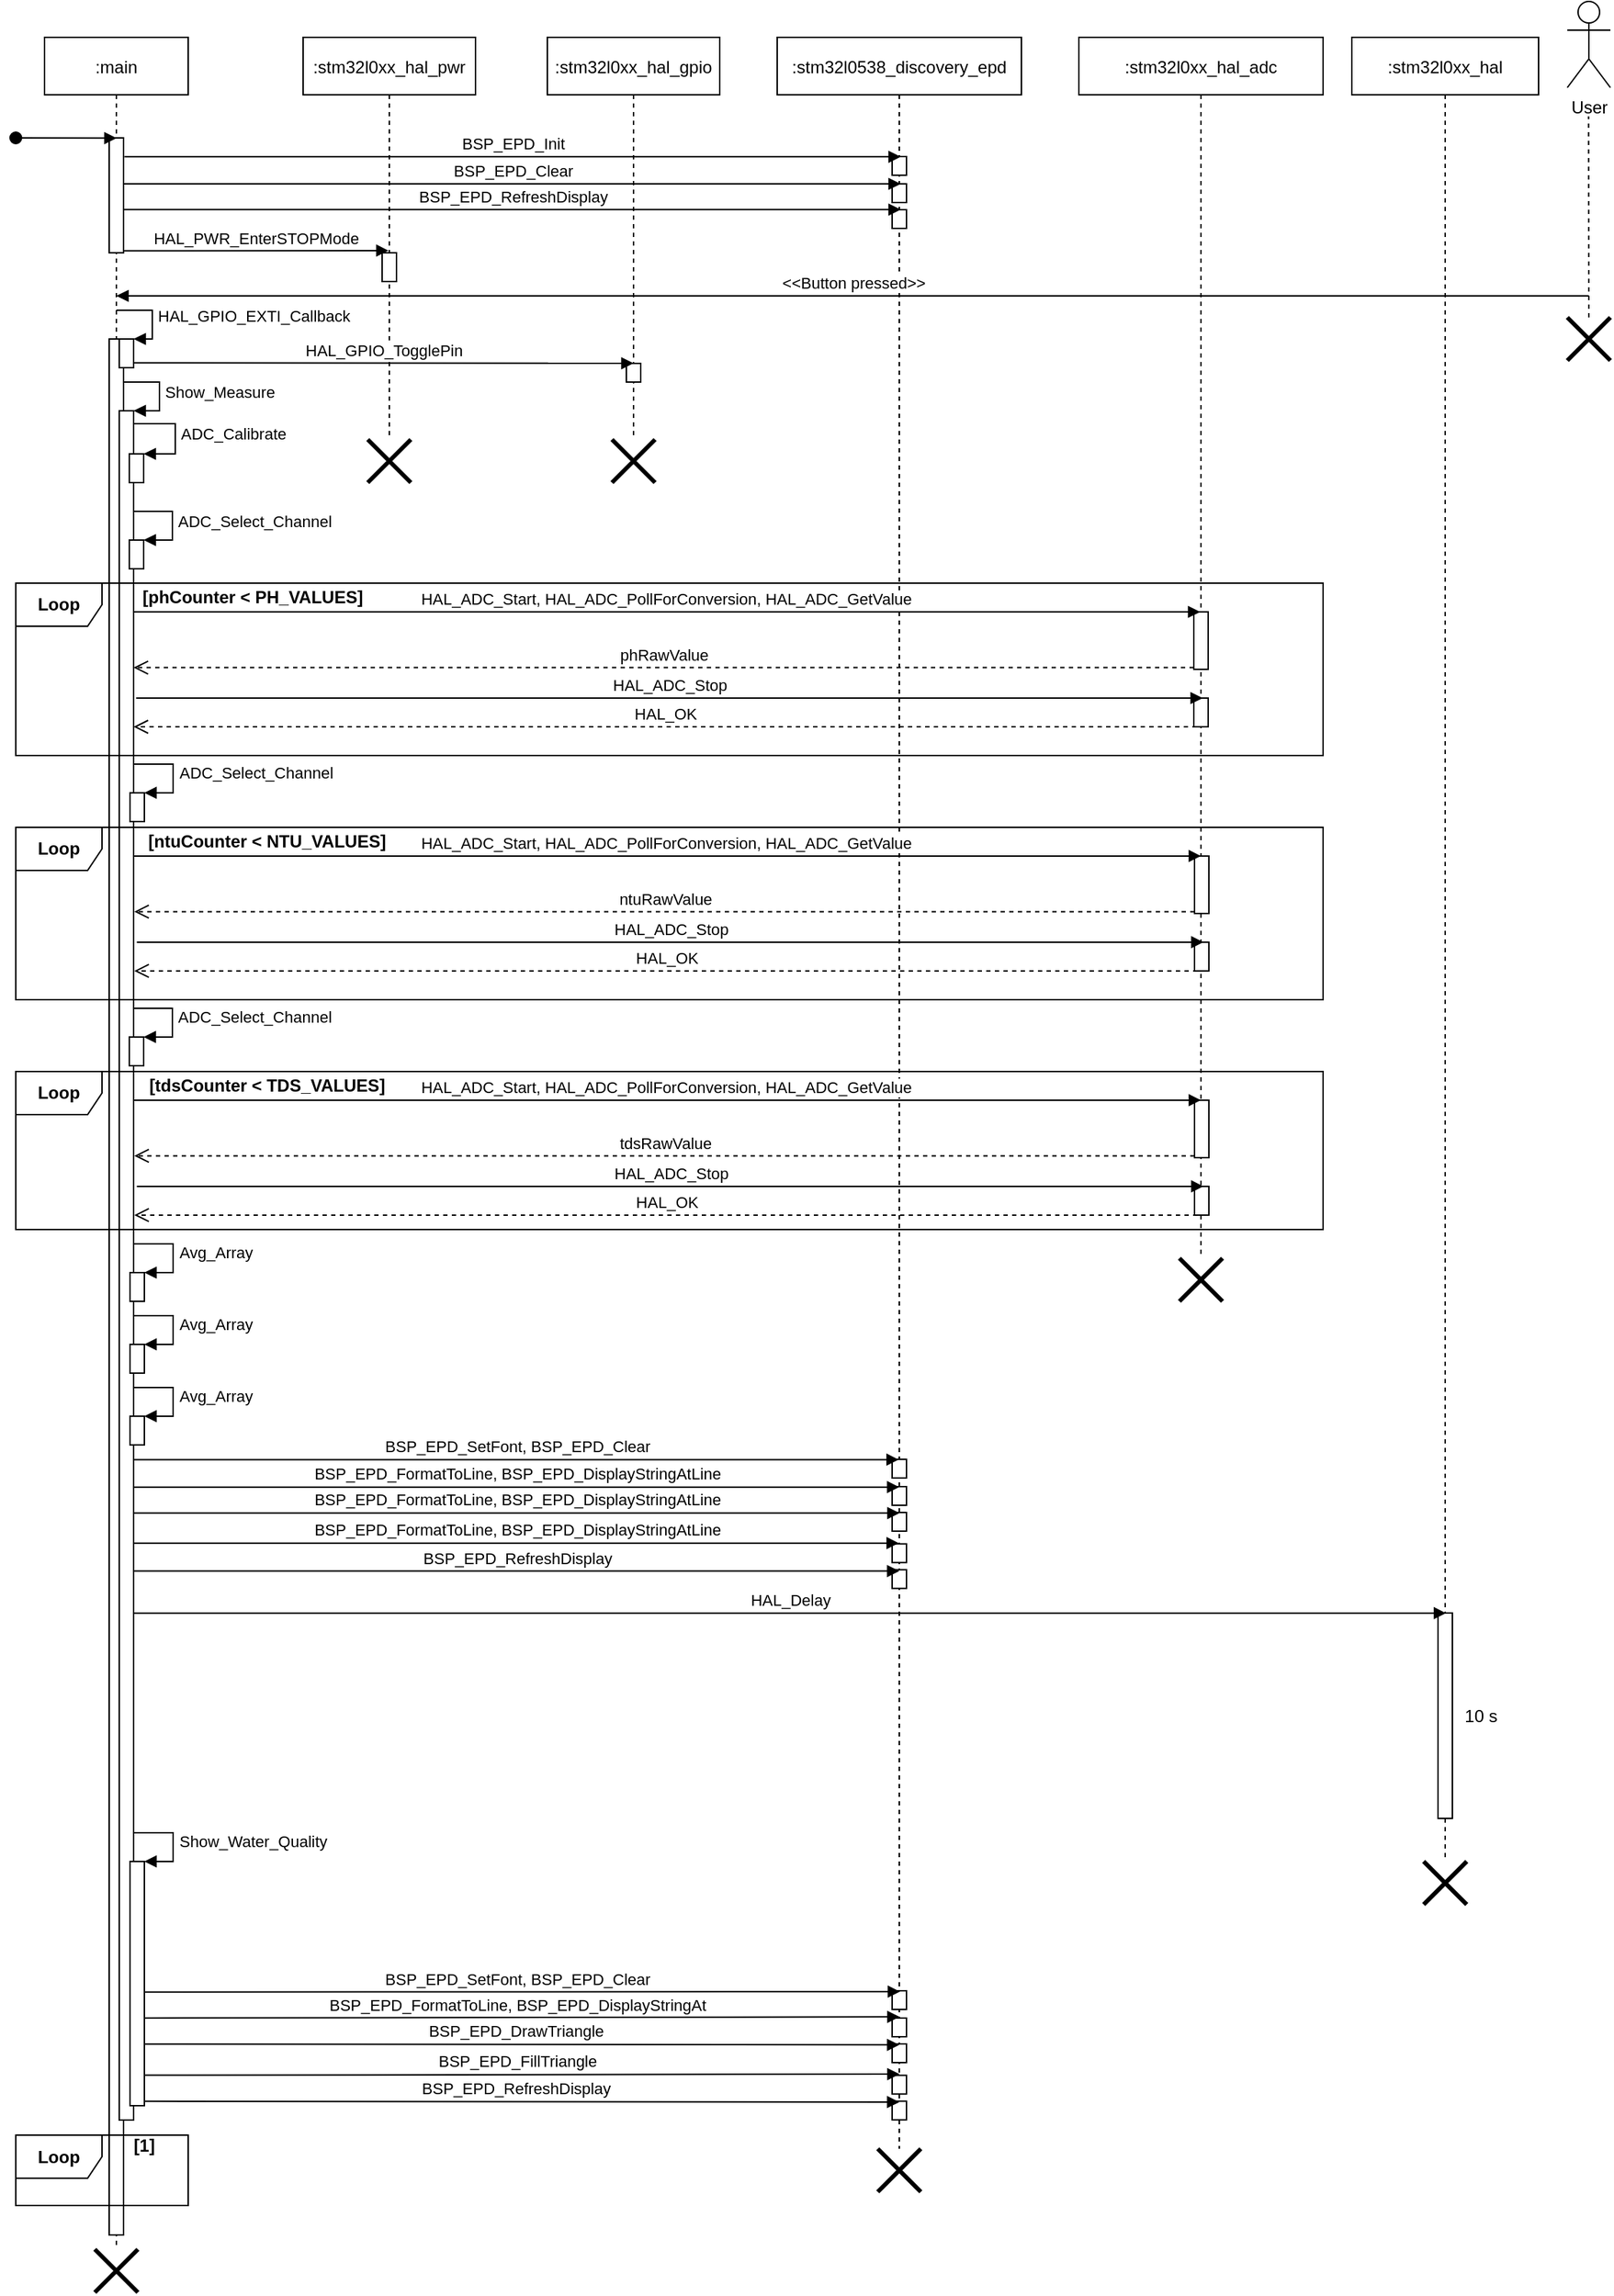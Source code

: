 <mxfile version="13.7.9" type="device"><diagram id="kgpKYQtTHZ0yAKxKKP6v" name="Page-1"><mxGraphModel dx="2062" dy="1182" grid="1" gridSize="10" guides="1" tooltips="1" connect="1" arrows="1" fold="1" page="1" pageScale="1" pageWidth="1169" pageHeight="1654" math="0" shadow="0"><root><mxCell id="0"/><mxCell id="1" parent="0"/><mxCell id="3nuBFxr9cyL0pnOWT2aG-1" value=":main" style="shape=umlLifeline;perimeter=lifelinePerimeter;container=1;collapsible=0;recursiveResize=0;rounded=0;shadow=0;strokeWidth=1;" parent="1" vertex="1"><mxGeometry x="60" y="80" width="100" height="1540" as="geometry"/></mxCell><mxCell id="3nuBFxr9cyL0pnOWT2aG-2" value="" style="points=[];perimeter=orthogonalPerimeter;rounded=0;shadow=0;strokeWidth=1;" parent="3nuBFxr9cyL0pnOWT2aG-1" vertex="1"><mxGeometry x="45" y="70" width="10" height="80" as="geometry"/></mxCell><mxCell id="3nuBFxr9cyL0pnOWT2aG-3" value="" style="verticalAlign=bottom;startArrow=oval;endArrow=block;startSize=8;shadow=0;strokeWidth=1;entryX=0.516;entryY=0.002;entryDx=0;entryDy=0;entryPerimeter=0;" parent="3nuBFxr9cyL0pnOWT2aG-1" target="3nuBFxr9cyL0pnOWT2aG-2" edge="1"><mxGeometry relative="1" as="geometry"><mxPoint x="-20" y="70" as="sourcePoint"/></mxGeometry></mxCell><mxCell id="vB0vEpCuk9XK2ulNhcIg-9" value="HAL_GPIO_EXTI_Callback" style="edgeStyle=orthogonalEdgeStyle;html=1;align=left;spacingLeft=2;endArrow=block;rounded=0;entryX=1;entryY=0;" edge="1" target="vB0vEpCuk9XK2ulNhcIg-8" parent="3nuBFxr9cyL0pnOWT2aG-1"><mxGeometry relative="1" as="geometry"><mxPoint x="50" y="190" as="sourcePoint"/><Array as="points"><mxPoint x="75" y="190"/></Array></mxGeometry></mxCell><mxCell id="vB0vEpCuk9XK2ulNhcIg-13" value="" style="points=[];perimeter=orthogonalPerimeter;rounded=0;shadow=0;strokeWidth=1;" vertex="1" parent="3nuBFxr9cyL0pnOWT2aG-1"><mxGeometry x="45" y="210" width="10" height="1320" as="geometry"/></mxCell><mxCell id="vB0vEpCuk9XK2ulNhcIg-8" value="" style="html=1;points=[];perimeter=orthogonalPerimeter;" vertex="1" parent="3nuBFxr9cyL0pnOWT2aG-1"><mxGeometry x="52" y="210" width="10" height="20" as="geometry"/></mxCell><mxCell id="vB0vEpCuk9XK2ulNhcIg-25" value="" style="html=1;points=[];perimeter=orthogonalPerimeter;" vertex="1" parent="3nuBFxr9cyL0pnOWT2aG-1"><mxGeometry x="52" y="260" width="10" height="1190" as="geometry"/></mxCell><mxCell id="vB0vEpCuk9XK2ulNhcIg-26" value="Show_Measure" style="edgeStyle=orthogonalEdgeStyle;html=1;align=left;spacingLeft=2;endArrow=block;rounded=0;entryX=1;entryY=0;" edge="1" parent="3nuBFxr9cyL0pnOWT2aG-1"><mxGeometry relative="1" as="geometry"><mxPoint x="55" y="240" as="sourcePoint"/><Array as="points"><mxPoint x="80" y="240"/></Array><mxPoint x="62" y="260" as="targetPoint"/></mxGeometry></mxCell><mxCell id="vB0vEpCuk9XK2ulNhcIg-27" value="" style="html=1;points=[];perimeter=orthogonalPerimeter;" vertex="1" parent="3nuBFxr9cyL0pnOWT2aG-1"><mxGeometry x="59" y="290" width="10" height="20" as="geometry"/></mxCell><mxCell id="vB0vEpCuk9XK2ulNhcIg-28" value="ADC_Calibrate" style="edgeStyle=orthogonalEdgeStyle;html=1;align=left;spacingLeft=2;endArrow=block;rounded=0;entryX=1;entryY=0;" edge="1" parent="3nuBFxr9cyL0pnOWT2aG-1" source="vB0vEpCuk9XK2ulNhcIg-25"><mxGeometry relative="1" as="geometry"><mxPoint x="66" y="270" as="sourcePoint"/><Array as="points"><mxPoint x="91" y="269"/><mxPoint x="91" y="290"/></Array><mxPoint x="69" y="290" as="targetPoint"/></mxGeometry></mxCell><mxCell id="vB0vEpCuk9XK2ulNhcIg-29" value="" style="html=1;points=[];perimeter=orthogonalPerimeter;" vertex="1" parent="3nuBFxr9cyL0pnOWT2aG-1"><mxGeometry x="59" y="350" width="10" height="20" as="geometry"/></mxCell><mxCell id="vB0vEpCuk9XK2ulNhcIg-30" value="ADC_Select_Channel" style="edgeStyle=orthogonalEdgeStyle;html=1;align=left;spacingLeft=2;endArrow=block;rounded=0;entryX=1;entryY=0;" edge="1" target="vB0vEpCuk9XK2ulNhcIg-29" parent="3nuBFxr9cyL0pnOWT2aG-1"><mxGeometry relative="1" as="geometry"><mxPoint x="62" y="330" as="sourcePoint"/><Array as="points"><mxPoint x="89" y="330"/><mxPoint x="89" y="350"/></Array></mxGeometry></mxCell><mxCell id="vB0vEpCuk9XK2ulNhcIg-56" value="" style="html=1;points=[];perimeter=orthogonalPerimeter;" vertex="1" parent="3nuBFxr9cyL0pnOWT2aG-1"><mxGeometry x="59" y="695.97" width="10" height="20" as="geometry"/></mxCell><mxCell id="vB0vEpCuk9XK2ulNhcIg-57" value="ADC_Select_Channel" style="edgeStyle=orthogonalEdgeStyle;html=1;align=left;spacingLeft=2;endArrow=block;rounded=0;entryX=1;entryY=0;" edge="1" parent="3nuBFxr9cyL0pnOWT2aG-1" target="vB0vEpCuk9XK2ulNhcIg-56"><mxGeometry relative="1" as="geometry"><mxPoint x="62" y="675.999" as="sourcePoint"/><Array as="points"><mxPoint x="89" y="675.97"/><mxPoint x="89" y="695.97"/></Array></mxGeometry></mxCell><mxCell id="3nuBFxr9cyL0pnOWT2aG-5" value=":stm32l0xx_hal_pwr" style="shape=umlLifeline;perimeter=lifelinePerimeter;container=1;collapsible=0;recursiveResize=0;rounded=0;shadow=0;strokeWidth=1;" parent="1" vertex="1"><mxGeometry x="240" y="80" width="120" height="280" as="geometry"/></mxCell><mxCell id="vB0vEpCuk9XK2ulNhcIg-4" value="" style="points=[];perimeter=orthogonalPerimeter;rounded=0;shadow=0;strokeWidth=1;" vertex="1" parent="3nuBFxr9cyL0pnOWT2aG-5"><mxGeometry x="55" y="150" width="10" height="20" as="geometry"/></mxCell><mxCell id="vB0vEpCuk9XK2ulNhcIg-1" value="User" style="shape=umlActor;verticalLabelPosition=bottom;verticalAlign=top;html=1;outlineConnect=0;" vertex="1" parent="1"><mxGeometry x="1120" y="55" width="30" height="60" as="geometry"/></mxCell><mxCell id="vB0vEpCuk9XK2ulNhcIg-3" value="HAL_PWR_EnterSTOPMode" style="html=1;verticalAlign=bottom;endArrow=block;entryX=0.443;entryY=-0.076;entryDx=0;entryDy=0;entryPerimeter=0;exitX=0.919;exitY=0.971;exitDx=0;exitDy=0;exitPerimeter=0;" edge="1" parent="1" target="vB0vEpCuk9XK2ulNhcIg-4"><mxGeometry width="80" relative="1" as="geometry"><mxPoint x="115.19" y="228.68" as="sourcePoint"/><mxPoint x="296.62" y="230.13" as="targetPoint"/></mxGeometry></mxCell><mxCell id="vB0vEpCuk9XK2ulNhcIg-5" value="" style="endArrow=none;dashed=1;html=1;" edge="1" parent="1" source="vB0vEpCuk9XK2ulNhcIg-114"><mxGeometry width="50" height="50" relative="1" as="geometry"><mxPoint x="1135" y="290" as="sourcePoint"/><mxPoint x="1134.8" y="135" as="targetPoint"/></mxGeometry></mxCell><mxCell id="vB0vEpCuk9XK2ulNhcIg-10" value=":stm32l0xx_hal_gpio" style="shape=umlLifeline;perimeter=lifelinePerimeter;container=1;collapsible=0;recursiveResize=0;rounded=0;shadow=0;strokeWidth=1;" vertex="1" parent="1"><mxGeometry x="410" y="80" width="120" height="280" as="geometry"/></mxCell><mxCell id="vB0vEpCuk9XK2ulNhcIg-11" value="" style="points=[];perimeter=orthogonalPerimeter;rounded=0;shadow=0;strokeWidth=1;" vertex="1" parent="vB0vEpCuk9XK2ulNhcIg-10"><mxGeometry x="55" y="227" width="10" height="13" as="geometry"/></mxCell><mxCell id="vB0vEpCuk9XK2ulNhcIg-12" value="HAL_GPIO_TogglePin" style="html=1;verticalAlign=bottom;endArrow=block;exitX=0.956;exitY=0.83;exitDx=0;exitDy=0;exitPerimeter=0;entryX=0.5;entryY=-0.005;entryDx=0;entryDy=0;entryPerimeter=0;" edge="1" parent="1" source="vB0vEpCuk9XK2ulNhcIg-8" target="vB0vEpCuk9XK2ulNhcIg-11"><mxGeometry width="80" relative="1" as="geometry"><mxPoint x="120" y="310" as="sourcePoint"/><mxPoint x="303.5" y="310" as="targetPoint"/></mxGeometry></mxCell><mxCell id="vB0vEpCuk9XK2ulNhcIg-15" value=":stm32l0538_discovery_epd" style="shape=umlLifeline;perimeter=lifelinePerimeter;container=1;collapsible=0;recursiveResize=0;rounded=0;shadow=0;strokeWidth=1;" vertex="1" parent="1"><mxGeometry x="570" y="80" width="170" height="1470" as="geometry"/></mxCell><mxCell id="vB0vEpCuk9XK2ulNhcIg-20" value="" style="points=[];perimeter=orthogonalPerimeter;rounded=0;shadow=0;strokeWidth=1;" vertex="1" parent="vB0vEpCuk9XK2ulNhcIg-15"><mxGeometry x="80" y="102" width="10" height="13" as="geometry"/></mxCell><mxCell id="vB0vEpCuk9XK2ulNhcIg-70" value="" style="points=[];perimeter=orthogonalPerimeter;rounded=0;shadow=0;strokeWidth=1;" vertex="1" parent="vB0vEpCuk9XK2ulNhcIg-15"><mxGeometry x="80" y="1009" width="10" height="13" as="geometry"/></mxCell><mxCell id="vB0vEpCuk9XK2ulNhcIg-72" value="" style="points=[];perimeter=orthogonalPerimeter;rounded=0;shadow=0;strokeWidth=1;" vertex="1" parent="vB0vEpCuk9XK2ulNhcIg-15"><mxGeometry x="80" y="990" width="10" height="13" as="geometry"/></mxCell><mxCell id="vB0vEpCuk9XK2ulNhcIg-74" value="" style="points=[];perimeter=orthogonalPerimeter;rounded=0;shadow=0;strokeWidth=1;" vertex="1" parent="vB0vEpCuk9XK2ulNhcIg-15"><mxGeometry x="80" y="1027" width="10" height="13" as="geometry"/></mxCell><mxCell id="vB0vEpCuk9XK2ulNhcIg-76" value="" style="points=[];perimeter=orthogonalPerimeter;rounded=0;shadow=0;strokeWidth=1;" vertex="1" parent="vB0vEpCuk9XK2ulNhcIg-15"><mxGeometry x="80" y="1048.85" width="10" height="13" as="geometry"/></mxCell><mxCell id="vB0vEpCuk9XK2ulNhcIg-77" value="" style="points=[];perimeter=orthogonalPerimeter;rounded=0;shadow=0;strokeWidth=1;" vertex="1" parent="vB0vEpCuk9XK2ulNhcIg-15"><mxGeometry x="80" y="1066.85" width="10" height="13" as="geometry"/></mxCell><mxCell id="vB0vEpCuk9XK2ulNhcIg-97" value="" style="points=[];perimeter=orthogonalPerimeter;rounded=0;shadow=0;strokeWidth=1;" vertex="1" parent="vB0vEpCuk9XK2ulNhcIg-15"><mxGeometry x="80" y="1379" width="10" height="13" as="geometry"/></mxCell><mxCell id="vB0vEpCuk9XK2ulNhcIg-98" value="" style="points=[];perimeter=orthogonalPerimeter;rounded=0;shadow=0;strokeWidth=1;" vertex="1" parent="vB0vEpCuk9XK2ulNhcIg-15"><mxGeometry x="80" y="1360" width="10" height="13" as="geometry"/></mxCell><mxCell id="vB0vEpCuk9XK2ulNhcIg-99" value="" style="points=[];perimeter=orthogonalPerimeter;rounded=0;shadow=0;strokeWidth=1;" vertex="1" parent="vB0vEpCuk9XK2ulNhcIg-15"><mxGeometry x="80" y="1397" width="10" height="13" as="geometry"/></mxCell><mxCell id="vB0vEpCuk9XK2ulNhcIg-100" value="" style="points=[];perimeter=orthogonalPerimeter;rounded=0;shadow=0;strokeWidth=1;" vertex="1" parent="vB0vEpCuk9XK2ulNhcIg-15"><mxGeometry x="80" y="1418.85" width="10" height="13" as="geometry"/></mxCell><mxCell id="vB0vEpCuk9XK2ulNhcIg-101" value="" style="points=[];perimeter=orthogonalPerimeter;rounded=0;shadow=0;strokeWidth=1;" vertex="1" parent="vB0vEpCuk9XK2ulNhcIg-15"><mxGeometry x="80" y="1436.85" width="10" height="13" as="geometry"/></mxCell><mxCell id="vB0vEpCuk9XK2ulNhcIg-102" value="BSP_EPD_FillTriangle" style="html=1;verticalAlign=bottom;endArrow=block;entryX=0.501;entryY=0.517;entryDx=0;entryDy=0;entryPerimeter=0;exitX=1.046;exitY=0.496;exitDx=0;exitDy=0;exitPerimeter=0;" edge="1" parent="vB0vEpCuk9XK2ulNhcIg-15"><mxGeometry width="80" relative="1" as="geometry"><mxPoint x="-447.54" y="1418.81" as="sourcePoint"/><mxPoint x="85.17" y="1418.0" as="targetPoint"/></mxGeometry></mxCell><mxCell id="vB0vEpCuk9XK2ulNhcIg-103" value="BSP_EPD_RefreshDisplay" style="html=1;verticalAlign=bottom;endArrow=block;entryX=0.5;entryY=0.527;entryDx=0;entryDy=0;entryPerimeter=0;exitX=0.966;exitY=0.508;exitDx=0;exitDy=0;exitPerimeter=0;" edge="1" parent="vB0vEpCuk9XK2ulNhcIg-15"><mxGeometry width="80" relative="1" as="geometry"><mxPoint x="-448.34" y="1436.93" as="sourcePoint"/><mxPoint x="85" y="1437.5" as="targetPoint"/></mxGeometry></mxCell><mxCell id="vB0vEpCuk9XK2ulNhcIg-104" value="BSP_EPD_FormatToLine,&amp;nbsp;BSP_EPD_DisplayStringAt" style="html=1;verticalAlign=bottom;endArrow=block;entryX=0.501;entryY=0.517;entryDx=0;entryDy=0;entryPerimeter=0;exitX=1.046;exitY=0.496;exitDx=0;exitDy=0;exitPerimeter=0;" edge="1" parent="vB0vEpCuk9XK2ulNhcIg-15"><mxGeometry width="80" relative="1" as="geometry"><mxPoint x="-447.54" y="1378.96" as="sourcePoint"/><mxPoint x="85.17" y="1378.15" as="targetPoint"/></mxGeometry></mxCell><mxCell id="vB0vEpCuk9XK2ulNhcIg-105" value="BSP_EPD_SetFont,&amp;nbsp;BSP_EPD_Clear" style="html=1;verticalAlign=bottom;endArrow=block;exitX=1.006;exitY=0.484;exitDx=0;exitDy=0;exitPerimeter=0;entryX=0.503;entryY=0.508;entryDx=0;entryDy=0;entryPerimeter=0;" edge="1" parent="vB0vEpCuk9XK2ulNhcIg-15"><mxGeometry width="80" relative="1" as="geometry"><mxPoint x="-447.94" y="1360.84" as="sourcePoint"/><mxPoint x="85.51" y="1360.6" as="targetPoint"/></mxGeometry></mxCell><mxCell id="vB0vEpCuk9XK2ulNhcIg-106" value="BSP_EPD_DrawTriangle" style="html=1;verticalAlign=bottom;endArrow=block;entryX=0.5;entryY=0.527;entryDx=0;entryDy=0;entryPerimeter=0;exitX=0.966;exitY=0.508;exitDx=0;exitDy=0;exitPerimeter=0;" edge="1" parent="vB0vEpCuk9XK2ulNhcIg-15"><mxGeometry width="80" relative="1" as="geometry"><mxPoint x="-448.34" y="1397.08" as="sourcePoint"/><mxPoint x="85" y="1397.65" as="targetPoint"/></mxGeometry></mxCell><mxCell id="vB0vEpCuk9XK2ulNhcIg-18" value="BSP_EPD_Clear" style="html=1;verticalAlign=bottom;endArrow=block;" edge="1" parent="1" source="3nuBFxr9cyL0pnOWT2aG-2"><mxGeometry width="80" relative="1" as="geometry"><mxPoint x="118.62" y="182.27" as="sourcePoint"/><mxPoint x="656" y="182" as="targetPoint"/></mxGeometry></mxCell><mxCell id="vB0vEpCuk9XK2ulNhcIg-19" value="" style="points=[];perimeter=orthogonalPerimeter;rounded=0;shadow=0;strokeWidth=1;" vertex="1" parent="1"><mxGeometry x="650" y="163" width="10" height="13" as="geometry"/></mxCell><mxCell id="vB0vEpCuk9XK2ulNhcIg-17" value="BSP_EPD_Init" style="html=1;verticalAlign=bottom;endArrow=block;exitX=0.967;exitY=0.188;exitDx=0;exitDy=0;exitPerimeter=0;" edge="1" parent="1"><mxGeometry width="80" relative="1" as="geometry"><mxPoint x="115.67" y="163.16" as="sourcePoint"/><mxPoint x="656" y="163.16" as="targetPoint"/></mxGeometry></mxCell><mxCell id="vB0vEpCuk9XK2ulNhcIg-22" value="" style="points=[];perimeter=orthogonalPerimeter;rounded=0;shadow=0;strokeWidth=1;" vertex="1" parent="1"><mxGeometry x="650" y="200" width="10" height="13" as="geometry"/></mxCell><mxCell id="vB0vEpCuk9XK2ulNhcIg-21" value="BSP_EPD_RefreshDisplay" style="html=1;verticalAlign=bottom;endArrow=block;entryX=0.8;entryY=-0.084;entryDx=0;entryDy=0;entryPerimeter=0;" edge="1" parent="1" source="3nuBFxr9cyL0pnOWT2aG-2"><mxGeometry width="80" relative="1" as="geometry"><mxPoint x="120" y="200" as="sourcePoint"/><mxPoint x="656.0" y="199.908" as="targetPoint"/></mxGeometry></mxCell><mxCell id="vB0vEpCuk9XK2ulNhcIg-31" value=":stm32l0xx_hal_adc" style="shape=umlLifeline;perimeter=lifelinePerimeter;container=1;collapsible=0;recursiveResize=0;rounded=0;shadow=0;strokeWidth=1;" vertex="1" parent="1"><mxGeometry x="780" y="80" width="170" height="850" as="geometry"/></mxCell><mxCell id="vB0vEpCuk9XK2ulNhcIg-32" value="" style="points=[];perimeter=orthogonalPerimeter;rounded=0;shadow=0;strokeWidth=1;" vertex="1" parent="vB0vEpCuk9XK2ulNhcIg-31"><mxGeometry x="80" y="400" width="10" height="40" as="geometry"/></mxCell><mxCell id="vB0vEpCuk9XK2ulNhcIg-46" value="" style="points=[];perimeter=orthogonalPerimeter;rounded=0;shadow=0;strokeWidth=1;" vertex="1" parent="vB0vEpCuk9XK2ulNhcIg-31"><mxGeometry x="80" y="460" width="10" height="20" as="geometry"/></mxCell><mxCell id="vB0vEpCuk9XK2ulNhcIg-121" value="" style="group" vertex="1" connectable="0" parent="vB0vEpCuk9XK2ulNhcIg-31"><mxGeometry x="-740" y="380" width="910" height="120" as="geometry"/></mxCell><mxCell id="vB0vEpCuk9XK2ulNhcIg-119" value="&lt;b&gt;Loop&lt;/b&gt;" style="shape=umlFrame;whiteSpace=wrap;html=1;" vertex="1" parent="vB0vEpCuk9XK2ulNhcIg-121"><mxGeometry width="910" height="120" as="geometry"/></mxCell><mxCell id="vB0vEpCuk9XK2ulNhcIg-120" value="&lt;b&gt;[phCounter &amp;lt; PH_VALUES]&lt;/b&gt;" style="text;html=1;strokeColor=none;fillColor=none;align=center;verticalAlign=middle;whiteSpace=wrap;rounded=0;" vertex="1" parent="vB0vEpCuk9XK2ulNhcIg-121"><mxGeometry x="80" width="170" height="20" as="geometry"/></mxCell><mxCell id="vB0vEpCuk9XK2ulNhcIg-34" value="HAL_ADC_Start,&amp;nbsp;HAL_ADC_PollForConversion,&amp;nbsp;HAL_ADC_GetValue&amp;nbsp;" style="html=1;verticalAlign=bottom;endArrow=block;" edge="1" parent="1" target="vB0vEpCuk9XK2ulNhcIg-31"><mxGeometry width="80" relative="1" as="geometry"><mxPoint x="122" y="480" as="sourcePoint"/><mxPoint x="860.5" y="480" as="targetPoint"/></mxGeometry></mxCell><mxCell id="vB0vEpCuk9XK2ulNhcIg-36" value="phRawValue" style="html=1;verticalAlign=bottom;endArrow=open;dashed=1;endSize=8;exitX=-0.2;exitY=0.968;exitDx=0;exitDy=0;exitPerimeter=0;entryX=0.8;entryY=0.436;entryDx=0;entryDy=0;entryPerimeter=0;" edge="1" parent="1"><mxGeometry relative="1" as="geometry"><mxPoint x="860" y="518.72" as="sourcePoint"/><mxPoint x="122" y="518.76" as="targetPoint"/></mxGeometry></mxCell><mxCell id="vB0vEpCuk9XK2ulNhcIg-45" value="HAL_ADC_Stop" style="html=1;verticalAlign=bottom;endArrow=block;" edge="1" parent="1"><mxGeometry width="80" relative="1" as="geometry"><mxPoint x="123.75" y="540" as="sourcePoint"/><mxPoint x="866.25" y="540" as="targetPoint"/></mxGeometry></mxCell><mxCell id="vB0vEpCuk9XK2ulNhcIg-47" value="HAL_OK" style="html=1;verticalAlign=bottom;endArrow=open;dashed=1;endSize=8;" edge="1" parent="1"><mxGeometry relative="1" as="geometry"><mxPoint x="862" y="560" as="sourcePoint"/><mxPoint x="122" y="560" as="targetPoint"/></mxGeometry></mxCell><mxCell id="vB0vEpCuk9XK2ulNhcIg-48" value="" style="html=1;points=[];perimeter=orthogonalPerimeter;" vertex="1" parent="1"><mxGeometry x="119.5" y="605.97" width="10" height="20" as="geometry"/></mxCell><mxCell id="vB0vEpCuk9XK2ulNhcIg-49" value="ADC_Select_Channel" style="edgeStyle=orthogonalEdgeStyle;html=1;align=left;spacingLeft=2;endArrow=block;rounded=0;entryX=1;entryY=0;" edge="1" parent="1" target="vB0vEpCuk9XK2ulNhcIg-48"><mxGeometry relative="1" as="geometry"><mxPoint x="122.5" y="585.999" as="sourcePoint"/><Array as="points"><mxPoint x="149.5" y="585.97"/><mxPoint x="149.5" y="605.97"/></Array></mxGeometry></mxCell><mxCell id="vB0vEpCuk9XK2ulNhcIg-50" value="" style="points=[];perimeter=orthogonalPerimeter;rounded=0;shadow=0;strokeWidth=1;" vertex="1" parent="1"><mxGeometry x="860.5" y="649.97" width="10" height="40" as="geometry"/></mxCell><mxCell id="vB0vEpCuk9XK2ulNhcIg-51" value="" style="points=[];perimeter=orthogonalPerimeter;rounded=0;shadow=0;strokeWidth=1;" vertex="1" parent="1"><mxGeometry x="860.5" y="709.97" width="10" height="20" as="geometry"/></mxCell><mxCell id="vB0vEpCuk9XK2ulNhcIg-52" value="HAL_ADC_Start,&amp;nbsp;HAL_ADC_PollForConversion,&amp;nbsp;HAL_ADC_GetValue&amp;nbsp;" style="html=1;verticalAlign=bottom;endArrow=block;" edge="1" parent="1"><mxGeometry width="80" relative="1" as="geometry"><mxPoint x="122.5" y="649.97" as="sourcePoint"/><mxPoint x="865" y="649.97" as="targetPoint"/></mxGeometry></mxCell><mxCell id="vB0vEpCuk9XK2ulNhcIg-53" value="ntuRawValue" style="html=1;verticalAlign=bottom;endArrow=open;dashed=1;endSize=8;exitX=-0.2;exitY=0.968;exitDx=0;exitDy=0;exitPerimeter=0;entryX=0.8;entryY=0.436;entryDx=0;entryDy=0;entryPerimeter=0;" edge="1" parent="1"><mxGeometry relative="1" as="geometry"><mxPoint x="860.5" y="688.69" as="sourcePoint"/><mxPoint x="122.5" y="688.73" as="targetPoint"/></mxGeometry></mxCell><mxCell id="vB0vEpCuk9XK2ulNhcIg-54" value="HAL_ADC_Stop" style="html=1;verticalAlign=bottom;endArrow=block;" edge="1" parent="1"><mxGeometry width="80" relative="1" as="geometry"><mxPoint x="124.25" y="709.97" as="sourcePoint"/><mxPoint x="866.75" y="709.97" as="targetPoint"/></mxGeometry></mxCell><mxCell id="vB0vEpCuk9XK2ulNhcIg-55" value="HAL_OK" style="html=1;verticalAlign=bottom;endArrow=open;dashed=1;endSize=8;" edge="1" parent="1"><mxGeometry relative="1" as="geometry"><mxPoint x="862.5" y="729.97" as="sourcePoint"/><mxPoint x="122.5" y="729.97" as="targetPoint"/></mxGeometry></mxCell><mxCell id="vB0vEpCuk9XK2ulNhcIg-58" value="" style="points=[];perimeter=orthogonalPerimeter;rounded=0;shadow=0;strokeWidth=1;" vertex="1" parent="1"><mxGeometry x="860.5" y="819.97" width="10" height="40" as="geometry"/></mxCell><mxCell id="vB0vEpCuk9XK2ulNhcIg-59" value="" style="points=[];perimeter=orthogonalPerimeter;rounded=0;shadow=0;strokeWidth=1;" vertex="1" parent="1"><mxGeometry x="860.5" y="879.97" width="10" height="20" as="geometry"/></mxCell><mxCell id="vB0vEpCuk9XK2ulNhcIg-60" value="HAL_ADC_Start,&amp;nbsp;HAL_ADC_PollForConversion,&amp;nbsp;HAL_ADC_GetValue&amp;nbsp;" style="html=1;verticalAlign=bottom;endArrow=block;" edge="1" parent="1"><mxGeometry width="80" relative="1" as="geometry"><mxPoint x="122.5" y="819.97" as="sourcePoint"/><mxPoint x="865" y="819.97" as="targetPoint"/></mxGeometry></mxCell><mxCell id="vB0vEpCuk9XK2ulNhcIg-61" value="tdsRawValue" style="html=1;verticalAlign=bottom;endArrow=open;dashed=1;endSize=8;exitX=-0.2;exitY=0.968;exitDx=0;exitDy=0;exitPerimeter=0;entryX=0.8;entryY=0.436;entryDx=0;entryDy=0;entryPerimeter=0;" edge="1" parent="1"><mxGeometry relative="1" as="geometry"><mxPoint x="860.5" y="858.69" as="sourcePoint"/><mxPoint x="122.5" y="858.73" as="targetPoint"/></mxGeometry></mxCell><mxCell id="vB0vEpCuk9XK2ulNhcIg-62" value="HAL_ADC_Stop" style="html=1;verticalAlign=bottom;endArrow=block;" edge="1" parent="1"><mxGeometry width="80" relative="1" as="geometry"><mxPoint x="124.25" y="879.97" as="sourcePoint"/><mxPoint x="866.75" y="879.97" as="targetPoint"/></mxGeometry></mxCell><mxCell id="vB0vEpCuk9XK2ulNhcIg-63" value="HAL_OK" style="html=1;verticalAlign=bottom;endArrow=open;dashed=1;endSize=8;" edge="1" parent="1"><mxGeometry relative="1" as="geometry"><mxPoint x="862.5" y="899.97" as="sourcePoint"/><mxPoint x="122.5" y="899.97" as="targetPoint"/></mxGeometry></mxCell><mxCell id="vB0vEpCuk9XK2ulNhcIg-64" value="" style="html=1;points=[];perimeter=orthogonalPerimeter;" vertex="1" parent="1"><mxGeometry x="119.5" y="940" width="10" height="20" as="geometry"/></mxCell><mxCell id="vB0vEpCuk9XK2ulNhcIg-65" value="Avg_Array" style="edgeStyle=orthogonalEdgeStyle;html=1;align=left;spacingLeft=2;endArrow=block;rounded=0;entryX=1;entryY=0;" edge="1" parent="1" target="vB0vEpCuk9XK2ulNhcIg-64"><mxGeometry relative="1" as="geometry"><mxPoint x="122.5" y="920.029" as="sourcePoint"/><Array as="points"><mxPoint x="149.5" y="920"/><mxPoint x="149.5" y="940"/></Array></mxGeometry></mxCell><mxCell id="vB0vEpCuk9XK2ulNhcIg-66" value="" style="html=1;points=[];perimeter=orthogonalPerimeter;" vertex="1" parent="1"><mxGeometry x="119.5" y="989.97" width="10" height="20" as="geometry"/></mxCell><mxCell id="vB0vEpCuk9XK2ulNhcIg-67" value="Avg_Array" style="edgeStyle=orthogonalEdgeStyle;html=1;align=left;spacingLeft=2;endArrow=block;rounded=0;entryX=1;entryY=0;" edge="1" parent="1" target="vB0vEpCuk9XK2ulNhcIg-66"><mxGeometry relative="1" as="geometry"><mxPoint x="122.5" y="969.999" as="sourcePoint"/><Array as="points"><mxPoint x="149.5" y="969.97"/><mxPoint x="149.5" y="989.97"/></Array></mxGeometry></mxCell><mxCell id="vB0vEpCuk9XK2ulNhcIg-68" value="" style="html=1;points=[];perimeter=orthogonalPerimeter;" vertex="1" parent="1"><mxGeometry x="119.5" y="1039.97" width="10" height="20" as="geometry"/></mxCell><mxCell id="vB0vEpCuk9XK2ulNhcIg-69" value="Avg_Array" style="edgeStyle=orthogonalEdgeStyle;html=1;align=left;spacingLeft=2;endArrow=block;rounded=0;entryX=1;entryY=0;" edge="1" parent="1" target="vB0vEpCuk9XK2ulNhcIg-68"><mxGeometry relative="1" as="geometry"><mxPoint x="122.5" y="1019.999" as="sourcePoint"/><Array as="points"><mxPoint x="149.5" y="1019.97"/><mxPoint x="149.5" y="1039.97"/></Array></mxGeometry></mxCell><mxCell id="vB0vEpCuk9XK2ulNhcIg-71" value="BSP_EPD_FormatToLine,&amp;nbsp;BSP_EPD_DisplayStringAtLine" style="html=1;verticalAlign=bottom;endArrow=block;entryX=0.6;entryY=0.026;entryDx=0;entryDy=0;entryPerimeter=0;" edge="1" parent="1" source="vB0vEpCuk9XK2ulNhcIg-25"><mxGeometry width="80" relative="1" as="geometry"><mxPoint x="121" y="1089.338" as="sourcePoint"/><mxPoint x="655" y="1089.338" as="targetPoint"/></mxGeometry></mxCell><mxCell id="vB0vEpCuk9XK2ulNhcIg-73" value="BSP_EPD_SetFont,&amp;nbsp;BSP_EPD_Clear" style="html=1;verticalAlign=bottom;endArrow=block;entryX=0.46;entryY=0.015;entryDx=0;entryDy=0;entryPerimeter=0;" edge="1" parent="1" source="vB0vEpCuk9XK2ulNhcIg-25" target="vB0vEpCuk9XK2ulNhcIg-72"><mxGeometry width="80" relative="1" as="geometry"><mxPoint x="130" y="1071" as="sourcePoint"/><mxPoint x="630" y="1071" as="targetPoint"/></mxGeometry></mxCell><mxCell id="vB0vEpCuk9XK2ulNhcIg-75" value="BSP_EPD_FormatToLine,&amp;nbsp;BSP_EPD_DisplayStringAtLine" style="html=1;verticalAlign=bottom;endArrow=block;entryX=0.42;entryY=0.031;entryDx=0;entryDy=0;entryPerimeter=0;" edge="1" parent="1" source="vB0vEpCuk9XK2ulNhcIg-25"><mxGeometry width="80" relative="1" as="geometry"><mxPoint x="123" y="1107.403" as="sourcePoint"/><mxPoint x="655.2" y="1107.403" as="targetPoint"/></mxGeometry></mxCell><mxCell id="vB0vEpCuk9XK2ulNhcIg-7" value="&amp;lt;&amp;lt;Button pressed&amp;gt;&amp;gt;" style="html=1;verticalAlign=bottom;endArrow=block;labelBackgroundColor=#FFFFFF;" edge="1" parent="1" target="3nuBFxr9cyL0pnOWT2aG-1"><mxGeometry width="80" relative="1" as="geometry"><mxPoint x="1135" y="260" as="sourcePoint"/><mxPoint x="105" y="260" as="targetPoint"/></mxGeometry></mxCell><mxCell id="vB0vEpCuk9XK2ulNhcIg-80" value=":stm32l0xx_hal" style="shape=umlLifeline;perimeter=lifelinePerimeter;container=1;collapsible=0;recursiveResize=0;rounded=0;shadow=0;strokeWidth=1;" vertex="1" parent="1"><mxGeometry x="970" y="80" width="130" height="1270" as="geometry"/></mxCell><mxCell id="vB0vEpCuk9XK2ulNhcIg-82" value="" style="points=[];perimeter=orthogonalPerimeter;rounded=0;shadow=0;strokeWidth=1;" vertex="1" parent="vB0vEpCuk9XK2ulNhcIg-80"><mxGeometry x="60" y="1097" width="10" height="143" as="geometry"/></mxCell><mxCell id="vB0vEpCuk9XK2ulNhcIg-84" value="10 s" style="text;html=1;strokeColor=none;fillColor=none;align=center;verticalAlign=middle;whiteSpace=wrap;rounded=0;" vertex="1" parent="vB0vEpCuk9XK2ulNhcIg-80"><mxGeometry x="70" y="1158.5" width="40" height="20" as="geometry"/></mxCell><mxCell id="vB0vEpCuk9XK2ulNhcIg-83" value="HAL_Delay" style="html=1;verticalAlign=bottom;endArrow=block;entryX=0.497;entryY=0.795;entryDx=0;entryDy=0;entryPerimeter=0;" edge="1" parent="1" source="vB0vEpCuk9XK2ulNhcIg-25"><mxGeometry width="80" relative="1" as="geometry"><mxPoint x="123.57" y="1179.56" as="sourcePoint"/><mxPoint x="1035.61" y="1177.1" as="targetPoint"/></mxGeometry></mxCell><mxCell id="vB0vEpCuk9XK2ulNhcIg-85" value="" style="html=1;points=[];perimeter=orthogonalPerimeter;" vertex="1" parent="1"><mxGeometry x="119.5" y="1349.97" width="10" height="170.03" as="geometry"/></mxCell><mxCell id="vB0vEpCuk9XK2ulNhcIg-86" value="Show_Water_Quality" style="edgeStyle=orthogonalEdgeStyle;html=1;align=left;spacingLeft=2;endArrow=block;rounded=0;entryX=1;entryY=0;" edge="1" parent="1" target="vB0vEpCuk9XK2ulNhcIg-85"><mxGeometry relative="1" as="geometry"><mxPoint x="122.5" y="1329.999" as="sourcePoint"/><Array as="points"><mxPoint x="149.5" y="1329.97"/><mxPoint x="149.5" y="1349.97"/></Array></mxGeometry></mxCell><mxCell id="vB0vEpCuk9XK2ulNhcIg-78" value="BSP_EPD_FormatToLine,&amp;nbsp;BSP_EPD_DisplayStringAtLine" style="html=1;verticalAlign=bottom;endArrow=block;entryX=0.467;entryY=-0.04;entryDx=0;entryDy=0;entryPerimeter=0;" edge="1" parent="1" source="vB0vEpCuk9XK2ulNhcIg-25" target="vB0vEpCuk9XK2ulNhcIg-76"><mxGeometry width="80" relative="1" as="geometry"><mxPoint x="140" y="1128" as="sourcePoint"/><mxPoint x="630" y="1128" as="targetPoint"/></mxGeometry></mxCell><mxCell id="vB0vEpCuk9XK2ulNhcIg-79" value="BSP_EPD_RefreshDisplay" style="html=1;verticalAlign=bottom;endArrow=block;entryX=0.5;entryY=0.073;entryDx=0;entryDy=0;entryPerimeter=0;" edge="1" parent="1" source="vB0vEpCuk9XK2ulNhcIg-25" target="vB0vEpCuk9XK2ulNhcIg-77"><mxGeometry width="80" relative="1" as="geometry"><mxPoint x="130" y="1147" as="sourcePoint"/><mxPoint x="630" y="1147" as="targetPoint"/></mxGeometry></mxCell><mxCell id="vB0vEpCuk9XK2ulNhcIg-112" value="" style="shape=umlDestroy;whiteSpace=wrap;html=1;strokeWidth=3;" vertex="1" parent="1"><mxGeometry x="1020" y="1349.97" width="30" height="30" as="geometry"/></mxCell><mxCell id="vB0vEpCuk9XK2ulNhcIg-113" value="" style="shape=umlDestroy;whiteSpace=wrap;html=1;strokeWidth=3;" vertex="1" parent="1"><mxGeometry x="850" y="930" width="30" height="30" as="geometry"/></mxCell><mxCell id="vB0vEpCuk9XK2ulNhcIg-114" value="" style="shape=umlDestroy;whiteSpace=wrap;html=1;strokeWidth=3;" vertex="1" parent="1"><mxGeometry x="1120" y="275" width="30" height="30" as="geometry"/></mxCell><mxCell id="vB0vEpCuk9XK2ulNhcIg-115" value="" style="shape=umlDestroy;whiteSpace=wrap;html=1;strokeWidth=3;" vertex="1" parent="1"><mxGeometry x="455" y="360" width="30" height="30" as="geometry"/></mxCell><mxCell id="vB0vEpCuk9XK2ulNhcIg-116" value="" style="shape=umlDestroy;whiteSpace=wrap;html=1;strokeWidth=3;" vertex="1" parent="1"><mxGeometry x="285" y="360" width="30" height="30" as="geometry"/></mxCell><mxCell id="vB0vEpCuk9XK2ulNhcIg-117" value="" style="shape=umlDestroy;whiteSpace=wrap;html=1;strokeWidth=3;" vertex="1" parent="1"><mxGeometry x="95" y="1620" width="30" height="30" as="geometry"/></mxCell><mxCell id="vB0vEpCuk9XK2ulNhcIg-130" value="&lt;b&gt;Loop&lt;/b&gt;" style="shape=umlFrame;whiteSpace=wrap;html=1;" vertex="1" parent="1"><mxGeometry x="40" y="629.97" width="910" height="120" as="geometry"/></mxCell><mxCell id="vB0vEpCuk9XK2ulNhcIg-131" value="&lt;b&gt;[ntuCounter &amp;lt; NTU_VALUES]&lt;/b&gt;" style="text;html=1;strokeColor=none;fillColor=none;align=center;verticalAlign=middle;whiteSpace=wrap;rounded=0;" vertex="1" parent="1"><mxGeometry x="129.5" y="629.97" width="170" height="20" as="geometry"/></mxCell><mxCell id="vB0vEpCuk9XK2ulNhcIg-133" value="&lt;b&gt;Loop&lt;/b&gt;" style="shape=umlFrame;whiteSpace=wrap;html=1;" vertex="1" parent="1"><mxGeometry x="40" y="800" width="910" height="110" as="geometry"/></mxCell><mxCell id="vB0vEpCuk9XK2ulNhcIg-134" value="&lt;b&gt;[tdsCounter &amp;lt; TDS_VALUES]&lt;/b&gt;" style="text;html=1;strokeColor=none;fillColor=none;align=center;verticalAlign=middle;whiteSpace=wrap;rounded=0;" vertex="1" parent="1"><mxGeometry x="129.5" y="800" width="170" height="20" as="geometry"/></mxCell><mxCell id="vB0vEpCuk9XK2ulNhcIg-111" value="" style="shape=umlDestroy;whiteSpace=wrap;html=1;strokeWidth=3;" vertex="1" parent="1"><mxGeometry x="640" y="1550" width="30" height="30" as="geometry"/></mxCell><mxCell id="vB0vEpCuk9XK2ulNhcIg-33" value="&lt;b&gt;Loop&lt;/b&gt;" style="shape=umlFrame;whiteSpace=wrap;html=1;" vertex="1" parent="1"><mxGeometry x="40" y="1540.5" width="120" height="49" as="geometry"/></mxCell><mxCell id="vB0vEpCuk9XK2ulNhcIg-118" value="&lt;b&gt;[1]&lt;/b&gt;" style="text;html=1;strokeColor=none;fillColor=none;align=center;verticalAlign=middle;whiteSpace=wrap;rounded=0;" vertex="1" parent="1"><mxGeometry x="119.5" y="1540.5" width="18.78" height="14" as="geometry"/></mxCell></root></mxGraphModel></diagram></mxfile>